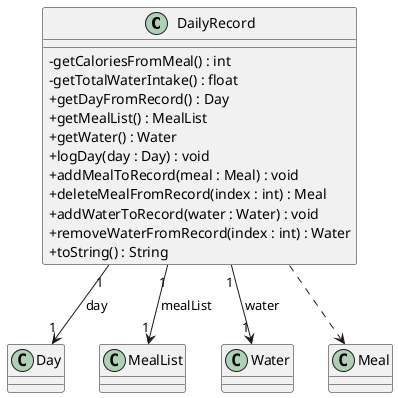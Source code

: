@startuml
skinparam classAttributeIconSize 0

class DailyRecord {
    - getCaloriesFromMeal() : int
    - getTotalWaterIntake() : float
    + getDayFromRecord() : Day
    + getMealList() : MealList
    + getWater() : Water
    + logDay(day : Day) : void
    + addMealToRecord(meal : Meal) : void
    + deleteMealFromRecord(index : int) : Meal
    + addWaterToRecord(water : Water) : void
    + removeWaterFromRecord(index : int) : Water
    + toString() : String
}

class Day
class MealList
class Water
class Meal

DailyRecord "1" --> "1" Day : day
DailyRecord "1" --> "1" MealList : mealList
DailyRecord "1" --> "1" Water : water

DailyRecord ..> Meal

@enduml
